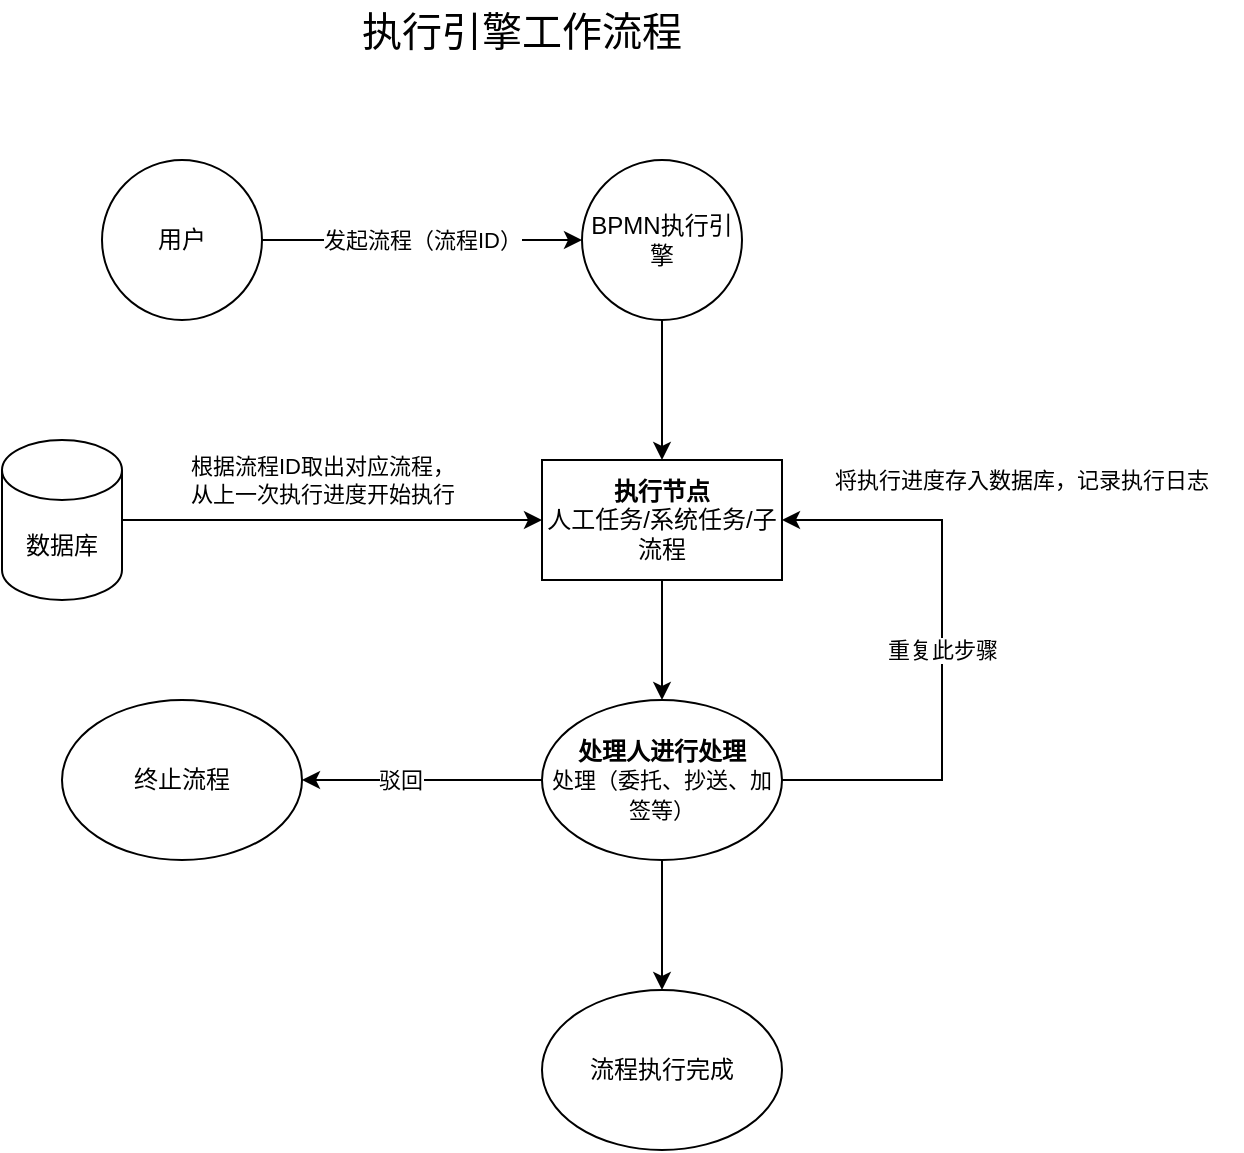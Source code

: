 <mxfile version="14.4.2" type="github">
  <diagram id="RSJ4ibZf8QGvRrlYO9_c" name="Page-1">
    <mxGraphModel dx="1422" dy="837" grid="1" gridSize="10" guides="1" tooltips="1" connect="1" arrows="1" fold="1" page="1" pageScale="1" pageWidth="827" pageHeight="1169" math="0" shadow="0">
      <root>
        <mxCell id="0" />
        <mxCell id="1" parent="0" />
        <mxCell id="O54G8cgzVf41zhvm-14V-5" value="" style="edgeStyle=orthogonalEdgeStyle;rounded=0;orthogonalLoop=1;jettySize=auto;html=1;" parent="1" source="O54G8cgzVf41zhvm-14V-1" target="O54G8cgzVf41zhvm-14V-4" edge="1">
          <mxGeometry relative="1" as="geometry" />
        </mxCell>
        <mxCell id="O54G8cgzVf41zhvm-14V-1" value="BPMN执行引擎" style="ellipse;whiteSpace=wrap;html=1;aspect=fixed;" parent="1" vertex="1">
          <mxGeometry x="420" y="120" width="80" height="80" as="geometry" />
        </mxCell>
        <mxCell id="O54G8cgzVf41zhvm-14V-3" value="发起流程（流程ID）" style="edgeStyle=orthogonalEdgeStyle;rounded=0;orthogonalLoop=1;jettySize=auto;html=1;" parent="1" source="O54G8cgzVf41zhvm-14V-2" target="O54G8cgzVf41zhvm-14V-1" edge="1">
          <mxGeometry relative="1" as="geometry" />
        </mxCell>
        <mxCell id="O54G8cgzVf41zhvm-14V-2" value="用户" style="ellipse;whiteSpace=wrap;html=1;aspect=fixed;" parent="1" vertex="1">
          <mxGeometry x="180" y="120" width="80" height="80" as="geometry" />
        </mxCell>
        <mxCell id="O54G8cgzVf41zhvm-14V-7" value="" style="edgeStyle=orthogonalEdgeStyle;rounded=0;orthogonalLoop=1;jettySize=auto;html=1;" parent="1" source="O54G8cgzVf41zhvm-14V-4" target="O54G8cgzVf41zhvm-14V-6" edge="1">
          <mxGeometry relative="1" as="geometry" />
        </mxCell>
        <mxCell id="O54G8cgzVf41zhvm-14V-4" value="&lt;b&gt;执行节点&lt;/b&gt;&lt;br&gt;人工任务/系统任务/子流程" style="whiteSpace=wrap;html=1;" parent="1" vertex="1">
          <mxGeometry x="400" y="270" width="120" height="60" as="geometry" />
        </mxCell>
        <mxCell id="O54G8cgzVf41zhvm-14V-9" value="" style="edgeStyle=orthogonalEdgeStyle;rounded=0;orthogonalLoop=1;jettySize=auto;html=1;" parent="1" source="O54G8cgzVf41zhvm-14V-6" target="O54G8cgzVf41zhvm-14V-14" edge="1">
          <mxGeometry relative="1" as="geometry">
            <mxPoint x="460" y="520" as="targetPoint" />
          </mxGeometry>
        </mxCell>
        <mxCell id="O54G8cgzVf41zhvm-14V-17" style="edgeStyle=orthogonalEdgeStyle;rounded=0;orthogonalLoop=1;jettySize=auto;html=1;" parent="1" source="O54G8cgzVf41zhvm-14V-6" target="O54G8cgzVf41zhvm-14V-11" edge="1">
          <mxGeometry relative="1" as="geometry" />
        </mxCell>
        <mxCell id="O54G8cgzVf41zhvm-14V-18" value="驳回" style="edgeLabel;html=1;align=center;verticalAlign=middle;resizable=0;points=[];" parent="O54G8cgzVf41zhvm-14V-17" vertex="1" connectable="0">
          <mxGeometry x="0.183" relative="1" as="geometry">
            <mxPoint as="offset" />
          </mxGeometry>
        </mxCell>
        <mxCell id="O54G8cgzVf41zhvm-14V-19" value="重复此步骤" style="edgeStyle=orthogonalEdgeStyle;rounded=0;orthogonalLoop=1;jettySize=auto;html=1;" parent="1" source="O54G8cgzVf41zhvm-14V-6" edge="1">
          <mxGeometry relative="1" as="geometry">
            <mxPoint x="520" y="300" as="targetPoint" />
            <Array as="points">
              <mxPoint x="600" y="430" />
              <mxPoint x="600" y="300" />
              <mxPoint x="520" y="300" />
            </Array>
          </mxGeometry>
        </mxCell>
        <mxCell id="O54G8cgzVf41zhvm-14V-6" value="&lt;b&gt;处理人进行处理&lt;/b&gt;&lt;br&gt;&lt;span style=&quot;font-size: 11px ; background-color: rgb(255 , 255 , 255)&quot;&gt;处理（委托、抄送、加签等）&lt;/span&gt;" style="ellipse;whiteSpace=wrap;html=1;" parent="1" vertex="1">
          <mxGeometry x="400" y="390" width="120" height="80" as="geometry" />
        </mxCell>
        <mxCell id="O54G8cgzVf41zhvm-14V-11" value="终止流程" style="ellipse;whiteSpace=wrap;html=1;" parent="1" vertex="1">
          <mxGeometry x="160" y="390" width="120" height="80" as="geometry" />
        </mxCell>
        <mxCell id="O54G8cgzVf41zhvm-14V-14" value="流程执行完成" style="ellipse;whiteSpace=wrap;html=1;" parent="1" vertex="1">
          <mxGeometry x="400" y="535" width="120" height="80" as="geometry" />
        </mxCell>
        <mxCell id="O54G8cgzVf41zhvm-14V-16" value="&lt;span style=&quot;font-size: 11px ; background-color: rgb(255 , 255 , 255)&quot;&gt;将执行进度存入数据库，记录执行日志&lt;/span&gt;" style="text;html=1;strokeColor=none;fillColor=none;align=center;verticalAlign=middle;whiteSpace=wrap;rounded=0;" parent="1" vertex="1">
          <mxGeometry x="530" y="270" width="220" height="20" as="geometry" />
        </mxCell>
        <mxCell id="O54G8cgzVf41zhvm-14V-23" value="根据流程ID取出对应流程，&lt;br&gt;从上一次执行进度开始执行" style="edgeStyle=orthogonalEdgeStyle;rounded=0;orthogonalLoop=1;jettySize=auto;html=1;" parent="1" source="O54G8cgzVf41zhvm-14V-22" target="O54G8cgzVf41zhvm-14V-4" edge="1">
          <mxGeometry x="-0.048" y="20" relative="1" as="geometry">
            <Array as="points">
              <mxPoint x="280" y="300" />
              <mxPoint x="280" y="300" />
            </Array>
            <mxPoint as="offset" />
          </mxGeometry>
        </mxCell>
        <mxCell id="O54G8cgzVf41zhvm-14V-22" value="数据库" style="shape=cylinder3;whiteSpace=wrap;html=1;boundedLbl=1;backgroundOutline=1;size=15;" parent="1" vertex="1">
          <mxGeometry x="130" y="260" width="60" height="80" as="geometry" />
        </mxCell>
        <mxCell id="390sJo7pWf3cOWKUO66b-1" value="执行引擎工作流程" style="text;html=1;strokeColor=none;fillColor=none;align=center;verticalAlign=middle;whiteSpace=wrap;rounded=0;fontSize=20;" vertex="1" parent="1">
          <mxGeometry x="300" y="40" width="180" height="30" as="geometry" />
        </mxCell>
      </root>
    </mxGraphModel>
  </diagram>
</mxfile>
